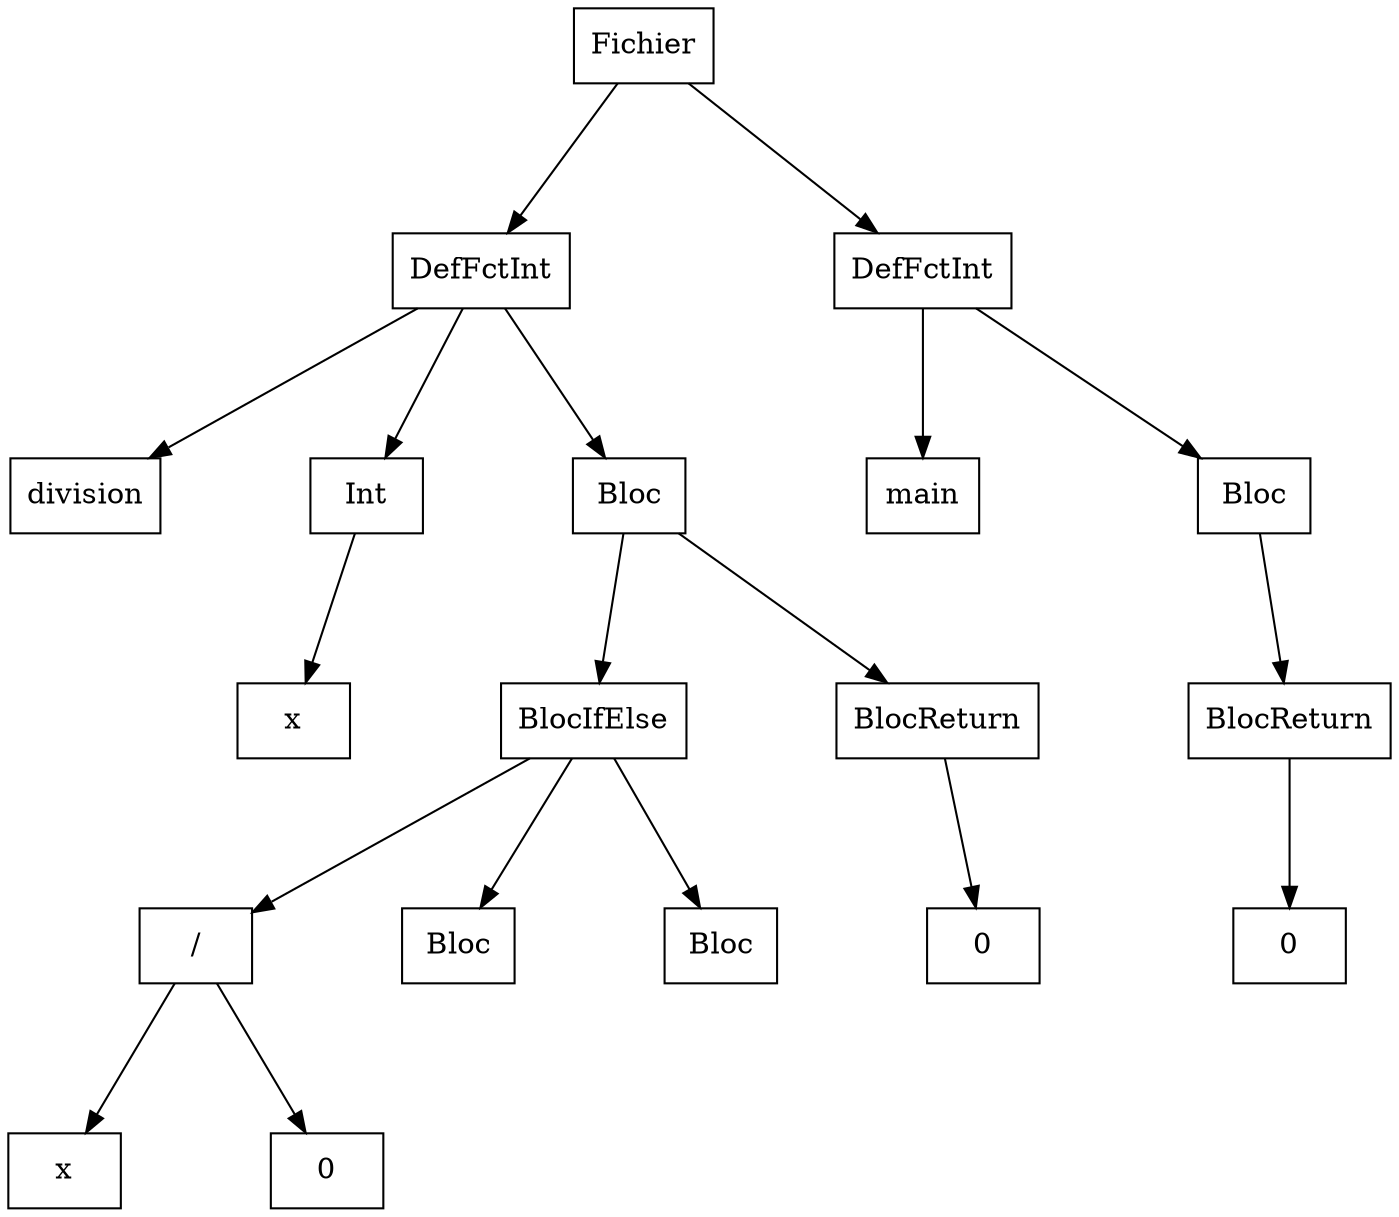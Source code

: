 digraph "ast"{

	nodesep=1;
	ranksep=1;

	N0 [label="Fichier", shape="box"];
	N1 [label="DefFctInt", shape="box"];
	N2 [label="division", shape="box"];
	N3 [label="Int", shape="box"];
	N4 [label="x", shape="box"];
	N5 [label="Bloc", shape="box"];
	N6 [label="BlocIfElse", shape="box"];
	N7 [label="/", shape="box"];
	N8 [label="x", shape="box"];
	N9 [label="0", shape="box"];
	N10 [label="Bloc", shape="box"];
	N11 [label="Bloc", shape="box"];
	N12 [label="BlocReturn", shape="box"];
	N13 [label="0", shape="box"];
	N14 [label="DefFctInt", shape="box"];
	N15 [label="main", shape="box"];
	N16 [label="Bloc", shape="box"];
	N17 [label="BlocReturn", shape="box"];
	N18 [label="0", shape="box"];

	N1 -> N2; 
	N3 -> N4; 
	N1 -> N3; 
	N7 -> N8; 
	N7 -> N9; 
	N6 -> N7; 
	N6 -> N10; 
	N6 -> N11; 
	N5 -> N6; 
	N12 -> N13; 
	N5 -> N12; 
	N1 -> N5; 
	N0 -> N1; 
	N14 -> N15; 
	N17 -> N18; 
	N16 -> N17; 
	N14 -> N16; 
	N0 -> N14; 
}
